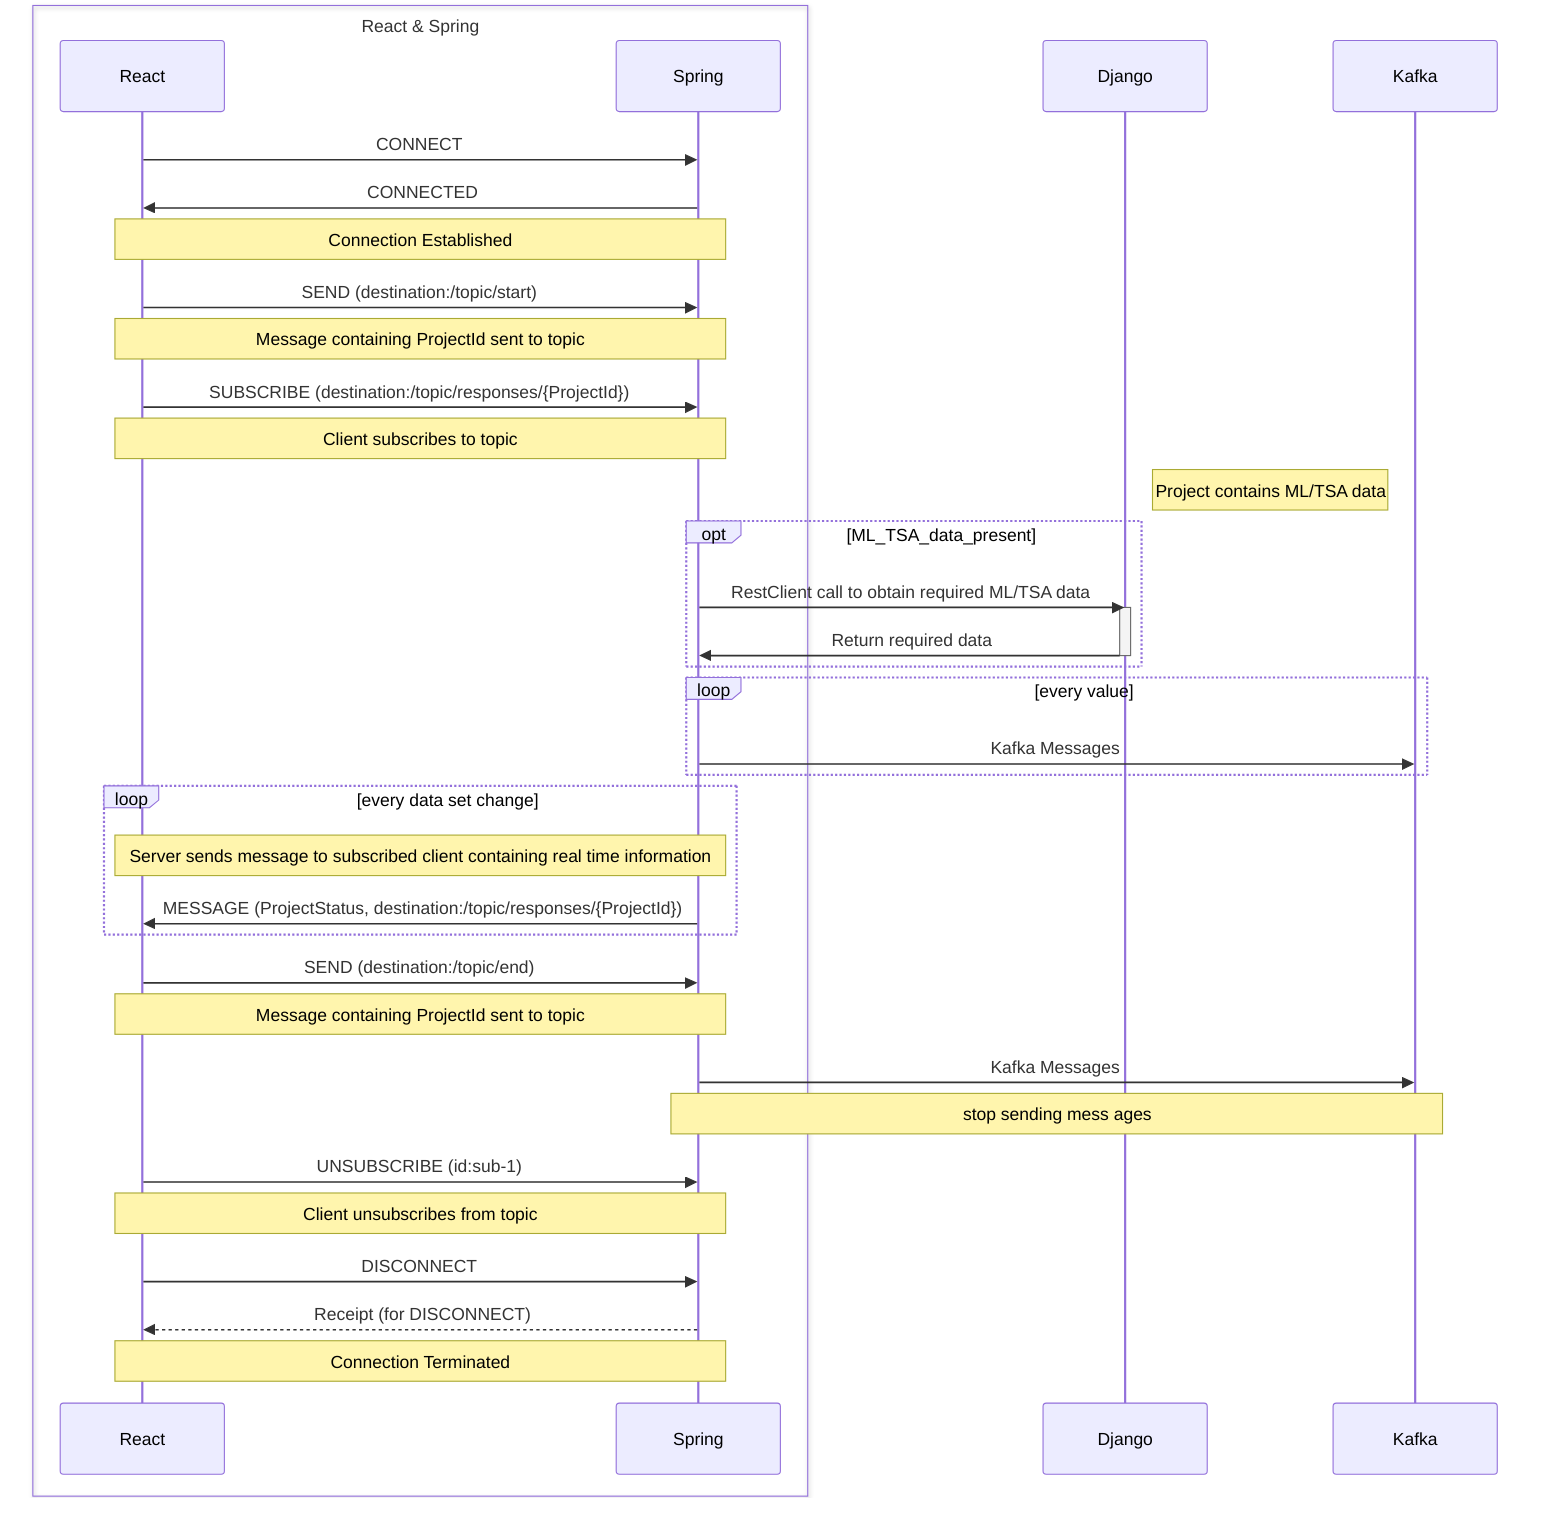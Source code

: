 sequenceDiagram
   
    box React & Spring
    participant C
    participant S
    end


    participant C as React 
    participant S as Spring
    participant D as Django

    participant K as Kafka


    C->>S: CONNECT
    S->>C: CONNECTED
    Note over C,S: Connection Established

    C->>S: SEND (destination:/topic/start)
    Note over C,S: Message containing ProjectId sent to topic

    C->>S: SUBSCRIBE (destination:/topic/responses/{ProjectId})
    Note over C,S: Client subscribes to topic

    Note right of D: Project contains ML/TSA data
    opt  ML_TSA_data_present
    S->>D: RestClient call to obtain required ML/TSA data
    activate D
    D->>S: Return required data
    deactivate D
    end
    
    loop every value
        S->>K: Kafka Messages
    end
    loop every data set change
        Note over C,S: Server sends message to subscribed client containing real time information
        S->>C: MESSAGE (ProjectStatus, destination:/topic/responses/{ProjectId})
    end
   

    C->>S: SEND (destination:/topic/end)
    Note over C,S: Message containing ProjectId sent to topic

    S->>K: Kafka Messages
    Note over S,K: stop sending mess ages


    C->>S: UNSUBSCRIBE (id:sub-1)
    Note over C,S: Client unsubscribes from topic

    C->>S: DISCONNECT
    S-->>C: Receipt (for DISCONNECT)
    Note over C,S: Connection Terminated